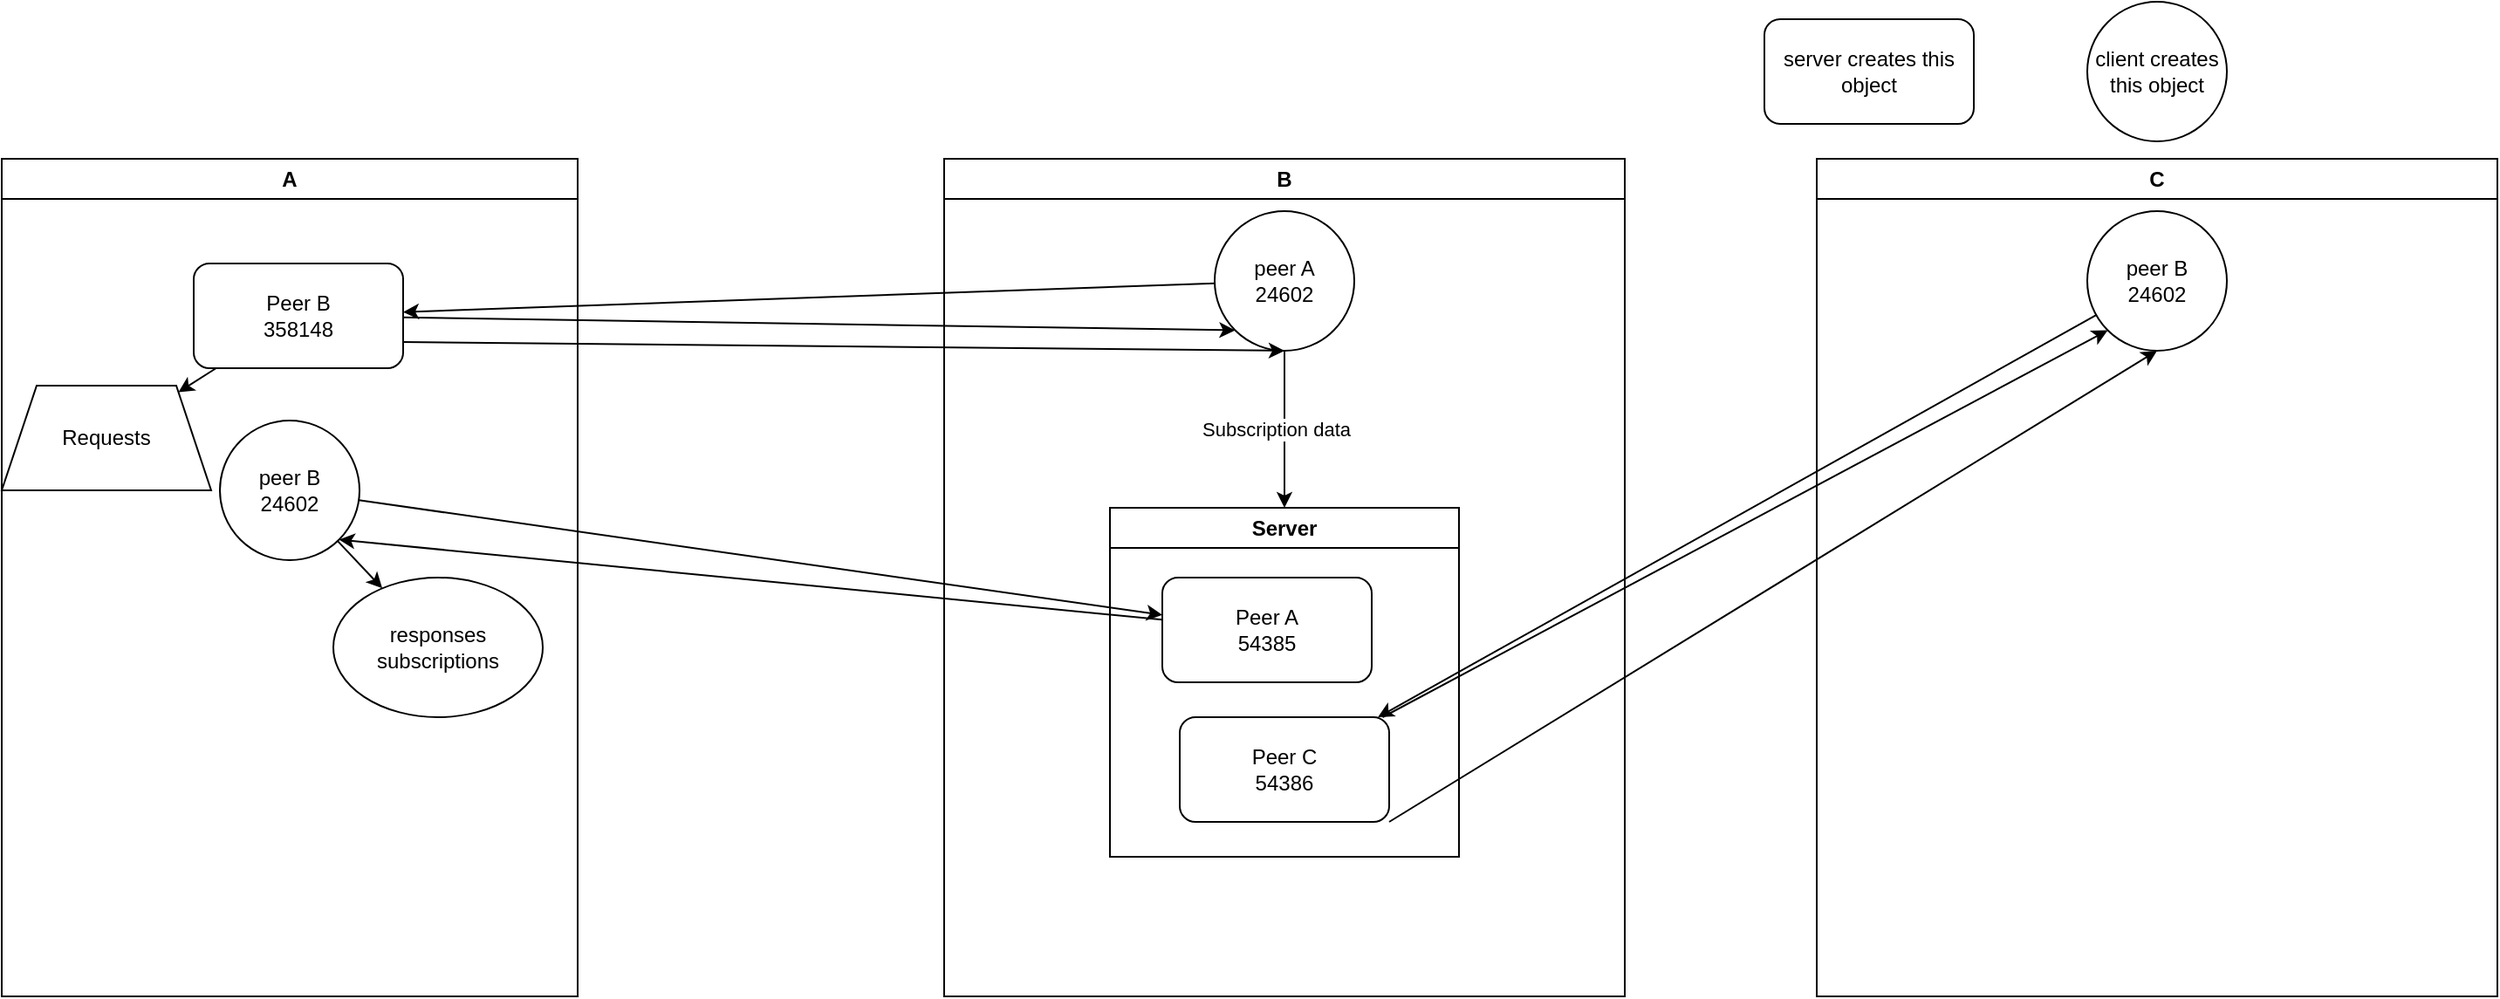 <mxfile>
    <diagram id="Tr3QYgPfv3LOChohxtou" name="Page-1">
        <mxGraphModel dx="1219" dy="2007" grid="1" gridSize="10" guides="1" tooltips="1" connect="1" arrows="1" fold="1" page="1" pageScale="1" pageWidth="850" pageHeight="1100" math="0" shadow="0">
            <root>
                <mxCell id="0"/>
                <mxCell id="1" parent="0"/>
                <mxCell id="3" value="A" style="swimlane;whiteSpace=wrap;html=1;" parent="1" vertex="1">
                    <mxGeometry x="10" y="80" width="330" height="480" as="geometry"/>
                </mxCell>
                <mxCell id="20" style="edgeStyle=none;html=1;" parent="3" source="8" target="19" edge="1">
                    <mxGeometry relative="1" as="geometry"/>
                </mxCell>
                <mxCell id="8" value="Peer B&lt;br&gt;358148" style="rounded=1;whiteSpace=wrap;html=1;" parent="3" vertex="1">
                    <mxGeometry x="110" y="60" width="120" height="60" as="geometry"/>
                </mxCell>
                <mxCell id="12" value="peer B&lt;br&gt;24602" style="ellipse;whiteSpace=wrap;html=1;aspect=fixed;" parent="3" vertex="1">
                    <mxGeometry x="125" y="150" width="80" height="80" as="geometry"/>
                </mxCell>
                <mxCell id="18" value="responses&lt;br&gt;subscriptions" style="ellipse;whiteSpace=wrap;html=1;" parent="3" vertex="1">
                    <mxGeometry x="190" y="240" width="120" height="80" as="geometry"/>
                </mxCell>
                <mxCell id="16" style="edgeStyle=none;html=1;" parent="3" source="12" target="18" edge="1">
                    <mxGeometry relative="1" as="geometry">
                        <mxPoint x="224.375" y="240" as="targetPoint"/>
                    </mxGeometry>
                </mxCell>
                <mxCell id="19" value="Requests" style="shape=trapezoid;perimeter=trapezoidPerimeter;whiteSpace=wrap;html=1;fixedSize=1;" parent="3" vertex="1">
                    <mxGeometry y="130" width="120" height="60" as="geometry"/>
                </mxCell>
                <mxCell id="4" value="B" style="swimlane;whiteSpace=wrap;html=1;" parent="1" vertex="1">
                    <mxGeometry x="550" y="80" width="390" height="480" as="geometry"/>
                </mxCell>
                <mxCell id="28" value="Subscription data" style="edgeStyle=none;html=1;exitX=0.5;exitY=1;exitDx=0;exitDy=0;entryX=0.5;entryY=0;entryDx=0;entryDy=0;" edge="1" parent="4" source="5" target="30">
                    <mxGeometry y="-5" relative="1" as="geometry">
                        <mxPoint x="195" y="180" as="targetPoint"/>
                        <Array as="points"/>
                        <mxPoint as="offset"/>
                    </mxGeometry>
                </mxCell>
                <mxCell id="5" value="peer A&lt;br&gt;24602" style="ellipse;whiteSpace=wrap;html=1;aspect=fixed;" parent="4" vertex="1">
                    <mxGeometry x="155" y="30" width="80" height="80" as="geometry"/>
                </mxCell>
                <mxCell id="30" value="Server" style="swimlane;whiteSpace=wrap;html=1;" vertex="1" parent="4">
                    <mxGeometry x="95" y="200" width="200" height="200" as="geometry"/>
                </mxCell>
                <mxCell id="29" value="Peer C&lt;br&gt;54386" style="rounded=1;whiteSpace=wrap;html=1;" vertex="1" parent="30">
                    <mxGeometry x="40" y="120" width="120" height="60" as="geometry"/>
                </mxCell>
                <mxCell id="13" value="Peer A&lt;br&gt;54385" style="rounded=1;whiteSpace=wrap;html=1;" parent="30" vertex="1">
                    <mxGeometry x="30" y="40" width="120" height="60" as="geometry"/>
                </mxCell>
                <mxCell id="6" style="edgeStyle=none;html=1;" parent="1" source="5" target="8" edge="1">
                    <mxGeometry relative="1" as="geometry">
                        <mxPoint x="240" y="160" as="targetPoint"/>
                    </mxGeometry>
                </mxCell>
                <mxCell id="9" value="client creates this object" style="ellipse;whiteSpace=wrap;html=1;aspect=fixed;" parent="1" vertex="1">
                    <mxGeometry x="1205" y="-10" width="80" height="80" as="geometry"/>
                </mxCell>
                <mxCell id="10" value="server creates this object" style="rounded=1;whiteSpace=wrap;html=1;" parent="1" vertex="1">
                    <mxGeometry x="1020" width="120" height="60" as="geometry"/>
                </mxCell>
                <mxCell id="11" style="edgeStyle=none;html=1;entryX=0;entryY=1;entryDx=0;entryDy=0;" parent="1" source="8" target="5" edge="1">
                    <mxGeometry relative="1" as="geometry">
                        <mxPoint x="620" y="230" as="targetPoint"/>
                    </mxGeometry>
                </mxCell>
                <mxCell id="14" style="edgeStyle=none;html=1;" parent="1" source="12" target="13" edge="1">
                    <mxGeometry relative="1" as="geometry"/>
                </mxCell>
                <mxCell id="15" style="edgeStyle=none;html=1;entryX=1;entryY=1;entryDx=0;entryDy=0;" parent="1" source="13" target="12" edge="1">
                    <mxGeometry relative="1" as="geometry"/>
                </mxCell>
                <mxCell id="21" style="edgeStyle=none;html=1;exitX=1;exitY=0.75;exitDx=0;exitDy=0;entryX=0.5;entryY=1;entryDx=0;entryDy=0;" parent="1" source="8" target="5" edge="1">
                    <mxGeometry relative="1" as="geometry"/>
                </mxCell>
                <mxCell id="22" value="C" style="swimlane;whiteSpace=wrap;html=1;" vertex="1" parent="1">
                    <mxGeometry x="1050" y="80" width="390" height="480" as="geometry"/>
                </mxCell>
                <mxCell id="23" value="peer B&lt;br&gt;24602" style="ellipse;whiteSpace=wrap;html=1;aspect=fixed;" vertex="1" parent="22">
                    <mxGeometry x="155" y="30" width="80" height="80" as="geometry"/>
                </mxCell>
                <mxCell id="25" style="edgeStyle=none;html=1;" edge="1" parent="1" source="23" target="29">
                    <mxGeometry relative="1" as="geometry"/>
                </mxCell>
                <mxCell id="26" style="edgeStyle=none;html=1;entryX=0;entryY=1;entryDx=0;entryDy=0;" edge="1" parent="1" source="29" target="23">
                    <mxGeometry relative="1" as="geometry"/>
                </mxCell>
                <mxCell id="27" style="edgeStyle=none;html=1;entryX=0.5;entryY=1;entryDx=0;entryDy=0;exitX=1;exitY=1;exitDx=0;exitDy=0;" edge="1" parent="1" source="29" target="23">
                    <mxGeometry relative="1" as="geometry"/>
                </mxCell>
            </root>
        </mxGraphModel>
    </diagram>
</mxfile>